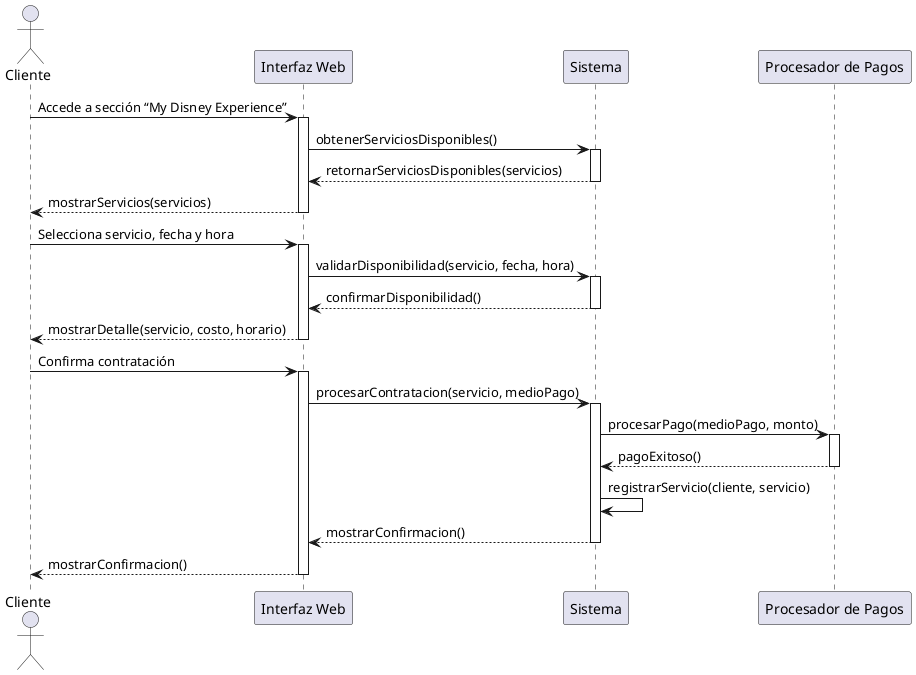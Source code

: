 @startuml
actor Cliente
participant "Interfaz Web" as UI
participant "Sistema" as Sistema
participant "Procesador de Pagos" as Pago

Cliente -> UI : Accede a sección “My Disney Experience”

activate UI
UI -> Sistema : obtenerServiciosDisponibles()
activate Sistema
Sistema --> UI : retornarServiciosDisponibles(servicios)
deactivate Sistema
UI --> Cliente : mostrarServicios(servicios)
deactivate UI

Cliente -> UI : Selecciona servicio, fecha y hora

activate UI
UI -> Sistema : validarDisponibilidad(servicio, fecha, hora)
activate Sistema
Sistema --> UI : confirmarDisponibilidad()
deactivate Sistema
UI --> Cliente : mostrarDetalle(servicio, costo, horario)
deactivate UI

Cliente -> UI : Confirma contratación

activate UI
UI -> Sistema : procesarContratacion(servicio, medioPago)
activate Sistema
Sistema -> Pago : procesarPago(medioPago, monto)
activate Pago
Pago --> Sistema : pagoExitoso()
deactivate Pago

Sistema -> Sistema : registrarServicio(cliente, servicio)
Sistema --> UI : mostrarConfirmacion()
deactivate Sistema
UI --> Cliente : mostrarConfirmacion()
deactivate UI

@enduml